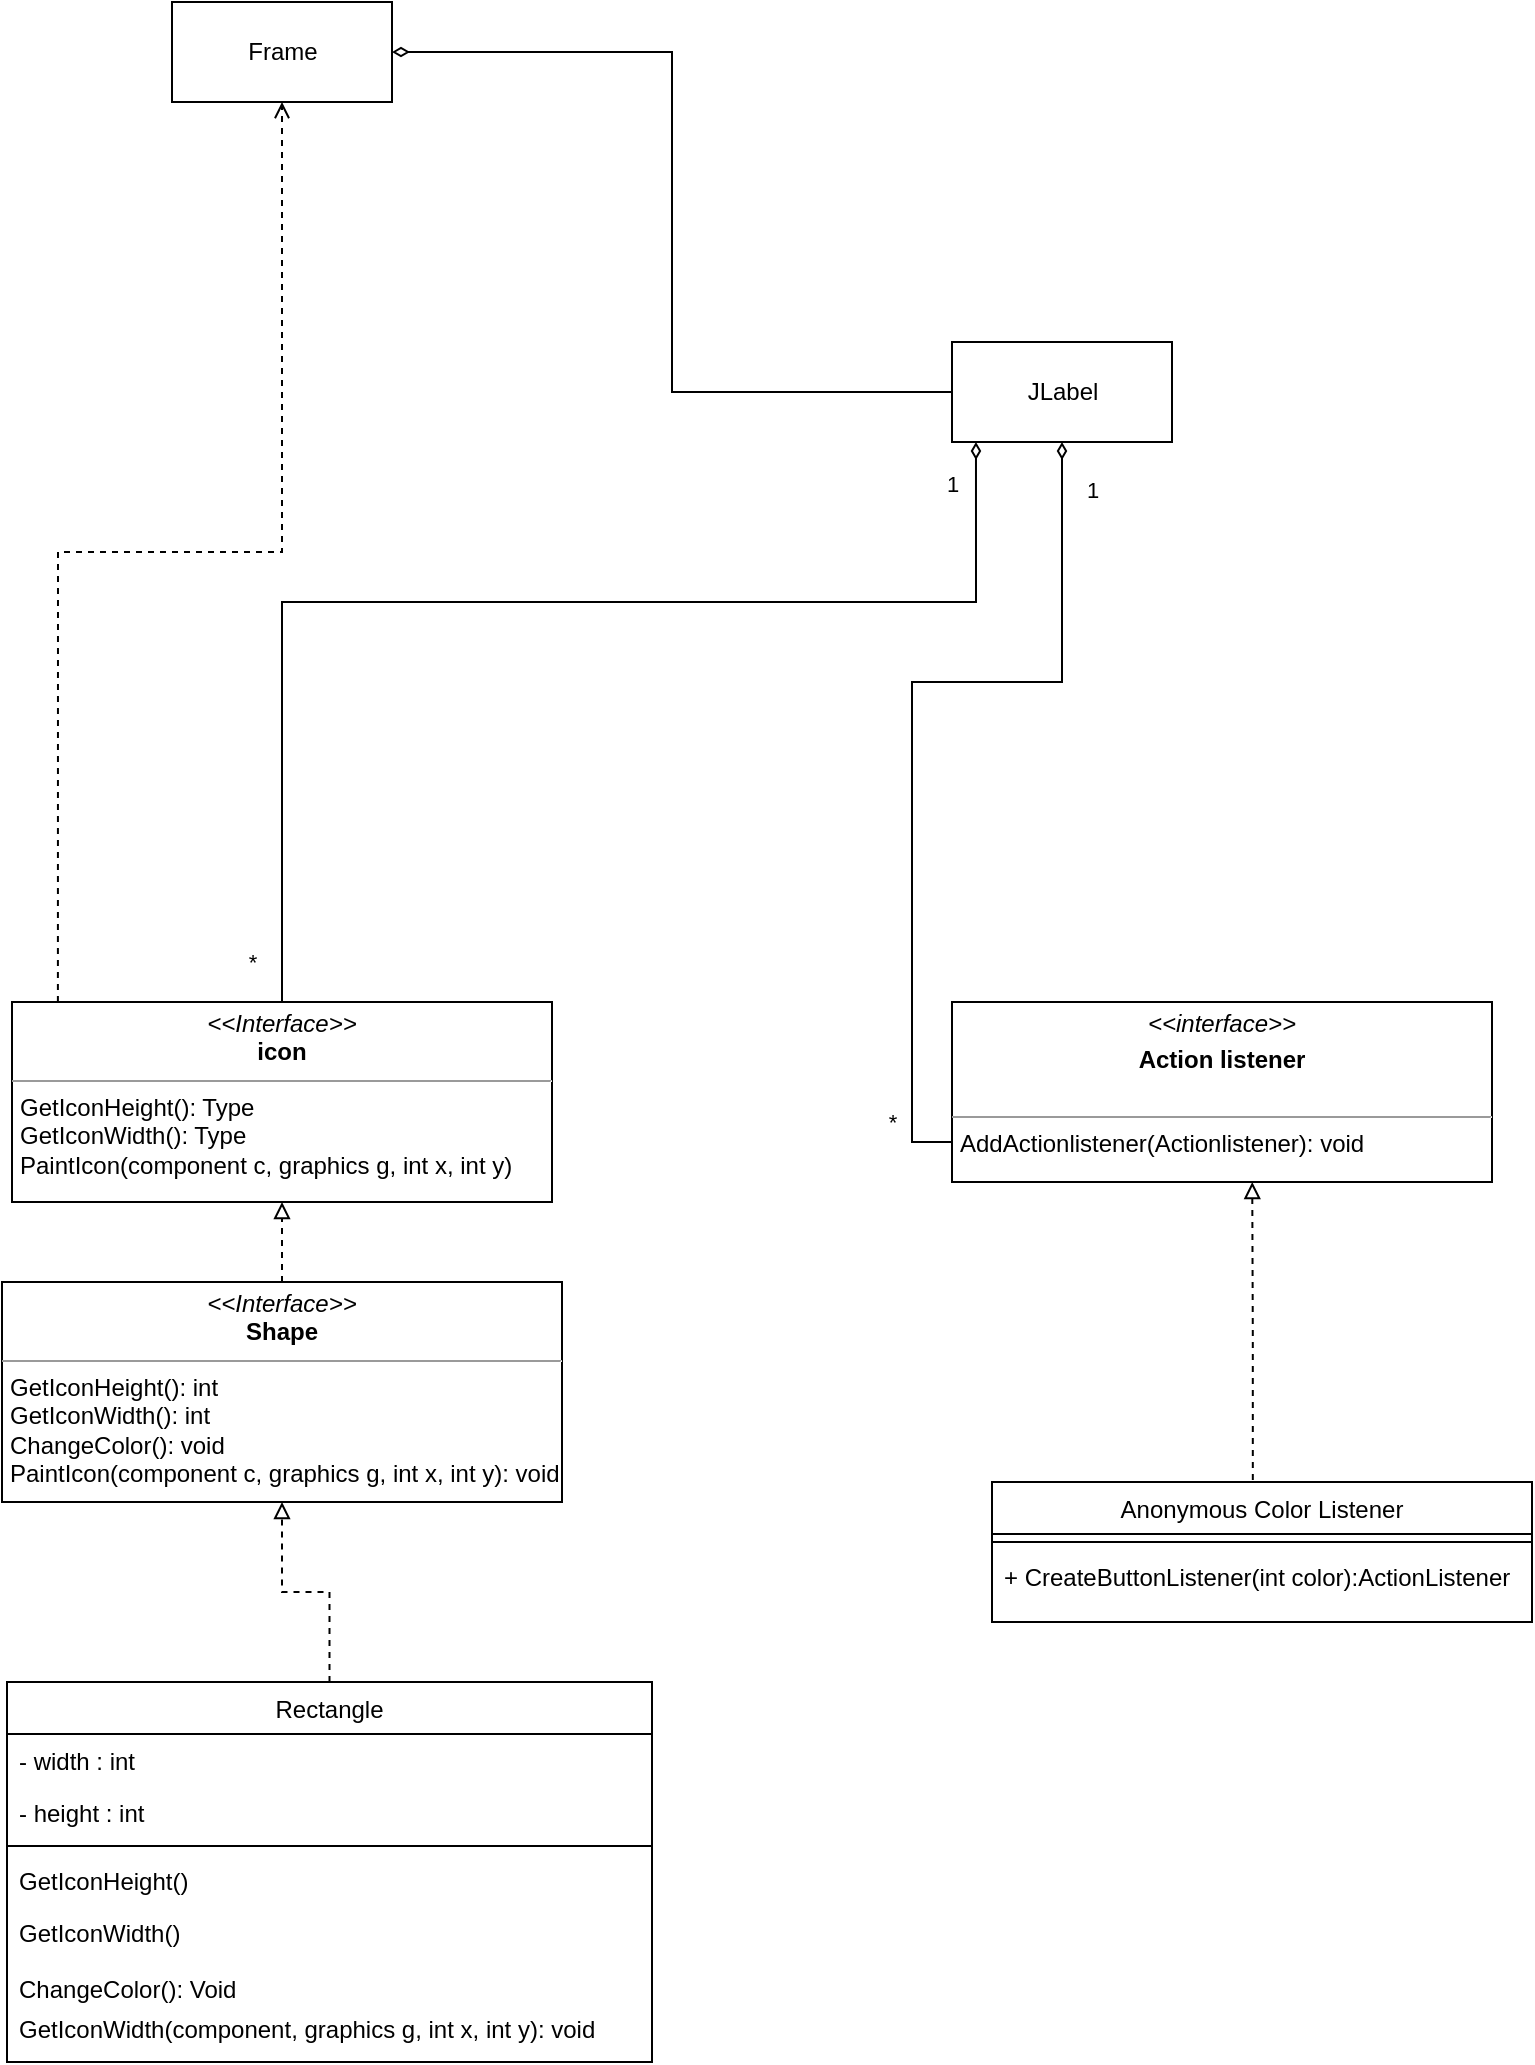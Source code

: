 <mxfile version="20.3.0" type="device" pages="2"><diagram id="FLidoUm_uzXpsD9YhFs9" name="class_diagram"><mxGraphModel dx="1422" dy="865" grid="1" gridSize="10" guides="1" tooltips="1" connect="1" arrows="1" fold="1" page="1" pageScale="1" pageWidth="850" pageHeight="1100" math="0" shadow="0"><root><mxCell id="0"/><mxCell id="1" parent="0"/><mxCell id="MG9ex8W3w6SWeqnZIKT2-43" style="edgeStyle=orthogonalEdgeStyle;rounded=0;orthogonalLoop=1;jettySize=auto;html=1;endArrow=diamondThin;endFill=0;exitX=0;exitY=0.5;exitDx=0;exitDy=0;entryX=1;entryY=0.5;entryDx=0;entryDy=0;" parent="1" source="MG9ex8W3w6SWeqnZIKT2-50" target="LWQ6FCieikF08Sy6wptS-3" edge="1"><mxGeometry relative="1" as="geometry"><mxPoint x="480" y="301" as="sourcePoint"/><mxPoint x="260" y="62" as="targetPoint"/></mxGeometry></mxCell><mxCell id="MG9ex8W3w6SWeqnZIKT2-42" style="edgeStyle=orthogonalEdgeStyle;rounded=0;orthogonalLoop=1;jettySize=auto;html=1;entryX=0.5;entryY=1;entryDx=0;entryDy=0;dashed=1;endArrow=open;endFill=0;exitX=0.085;exitY=0;exitDx=0;exitDy=0;exitPerimeter=0;" parent="1" source="MG9ex8W3w6SWeqnZIKT2-32" target="LWQ6FCieikF08Sy6wptS-3" edge="1"><mxGeometry relative="1" as="geometry"><mxPoint x="180" y="170" as="targetPoint"/></mxGeometry></mxCell><mxCell id="LWQ6FCieikF08Sy6wptS-2" style="edgeStyle=orthogonalEdgeStyle;rounded=0;orthogonalLoop=1;jettySize=auto;html=1;entryX=0.109;entryY=1;entryDx=0;entryDy=0;entryPerimeter=0;endArrow=diamondThin;endFill=0;" parent="1" source="MG9ex8W3w6SWeqnZIKT2-32" target="MG9ex8W3w6SWeqnZIKT2-50" edge="1"><mxGeometry relative="1" as="geometry"><Array as="points"><mxPoint x="185" y="370"/><mxPoint x="532" y="370"/></Array></mxGeometry></mxCell><mxCell id="LWQ6FCieikF08Sy6wptS-4" value="1" style="edgeLabel;html=1;align=center;verticalAlign=middle;resizable=0;points=[];" parent="LWQ6FCieikF08Sy6wptS-2" vertex="1" connectable="0"><mxGeometry x="0.933" relative="1" as="geometry"><mxPoint x="-12" as="offset"/></mxGeometry></mxCell><mxCell id="LWQ6FCieikF08Sy6wptS-5" value="*" style="edgeLabel;html=1;align=center;verticalAlign=middle;resizable=0;points=[];" parent="LWQ6FCieikF08Sy6wptS-2" vertex="1" connectable="0"><mxGeometry x="-0.933" y="4" relative="1" as="geometry"><mxPoint x="-11" y="1" as="offset"/></mxGeometry></mxCell><mxCell id="MG9ex8W3w6SWeqnZIKT2-32" value="&lt;p style=&quot;margin:0px;margin-top:4px;text-align:center;&quot;&gt;&lt;i&gt;&amp;lt;&amp;lt;Interface&amp;gt;&amp;gt;&lt;/i&gt;&lt;br&gt;&lt;b&gt;icon&lt;/b&gt;&lt;/p&gt;&lt;hr size=&quot;1&quot;&gt;&lt;p style=&quot;margin:0px;margin-left:4px;&quot;&gt;GetIconHeight(): Type&lt;br&gt;GetIconWidth(): Type&lt;/p&gt;&lt;p style=&quot;margin:0px;margin-left:4px;&quot;&gt;PaintIcon(component c, graphics g, int x, int y)&lt;/p&gt;" style="verticalAlign=top;align=left;overflow=fill;fontSize=12;fontFamily=Helvetica;html=1;" parent="1" vertex="1"><mxGeometry x="50" y="570" width="270" height="100" as="geometry"/></mxCell><mxCell id="MG9ex8W3w6SWeqnZIKT2-40" style="edgeStyle=orthogonalEdgeStyle;rounded=0;orthogonalLoop=1;jettySize=auto;html=1;entryX=0.5;entryY=1;entryDx=0;entryDy=0;dashed=1;endArrow=block;endFill=0;" parent="1" source="MG9ex8W3w6SWeqnZIKT2-34" target="1_XscWzxjrMb-cOajU0O-1" edge="1"><mxGeometry relative="1" as="geometry"/></mxCell><mxCell id="MG9ex8W3w6SWeqnZIKT2-34" value="Rectangle" style="swimlane;fontStyle=0;align=center;verticalAlign=top;childLayout=stackLayout;horizontal=1;startSize=26;horizontalStack=0;resizeParent=1;resizeLast=0;collapsible=1;marginBottom=0;rounded=0;shadow=0;strokeWidth=1;" parent="1" vertex="1"><mxGeometry x="47.5" y="910" width="322.5" height="190" as="geometry"><mxRectangle x="130" y="380" width="160" height="26" as="alternateBounds"/></mxGeometry></mxCell><mxCell id="MG9ex8W3w6SWeqnZIKT2-35" value="- width : int" style="text;align=left;verticalAlign=top;spacingLeft=4;spacingRight=4;overflow=hidden;rotatable=0;points=[[0,0.5],[1,0.5]];portConstraint=eastwest;" parent="MG9ex8W3w6SWeqnZIKT2-34" vertex="1"><mxGeometry y="26" width="322.5" height="26" as="geometry"/></mxCell><mxCell id="MG9ex8W3w6SWeqnZIKT2-36" value="- height : int" style="text;align=left;verticalAlign=top;spacingLeft=4;spacingRight=4;overflow=hidden;rotatable=0;points=[[0,0.5],[1,0.5]];portConstraint=eastwest;rounded=0;shadow=0;html=0;" parent="MG9ex8W3w6SWeqnZIKT2-34" vertex="1"><mxGeometry y="52" width="322.5" height="26" as="geometry"/></mxCell><mxCell id="MG9ex8W3w6SWeqnZIKT2-37" value="" style="line;html=1;strokeWidth=1;align=left;verticalAlign=middle;spacingTop=-1;spacingLeft=3;spacingRight=3;rotatable=0;labelPosition=right;points=[];portConstraint=eastwest;" parent="MG9ex8W3w6SWeqnZIKT2-34" vertex="1"><mxGeometry y="78" width="322.5" height="8" as="geometry"/></mxCell><mxCell id="MG9ex8W3w6SWeqnZIKT2-38" value="GetIconHeight()" style="text;align=left;verticalAlign=top;spacingLeft=4;spacingRight=4;overflow=hidden;rotatable=0;points=[[0,0.5],[1,0.5]];portConstraint=eastwest;fontStyle=0" parent="MG9ex8W3w6SWeqnZIKT2-34" vertex="1"><mxGeometry y="86" width="322.5" height="26" as="geometry"/></mxCell><mxCell id="MG9ex8W3w6SWeqnZIKT2-39" value="GetIconWidth()" style="text;align=left;verticalAlign=top;spacingLeft=4;spacingRight=4;overflow=hidden;rotatable=0;points=[[0,0.5],[1,0.5]];portConstraint=eastwest;" parent="MG9ex8W3w6SWeqnZIKT2-34" vertex="1"><mxGeometry y="112" width="322.5" height="28" as="geometry"/></mxCell><mxCell id="MG9ex8W3w6SWeqnZIKT2-41" value="ChangeColor(): Void" style="text;align=left;verticalAlign=top;spacingLeft=4;spacingRight=4;overflow=hidden;rotatable=0;points=[[0,0.5],[1,0.5]];portConstraint=eastwest;" parent="MG9ex8W3w6SWeqnZIKT2-34" vertex="1"><mxGeometry y="140" width="322.5" height="20" as="geometry"/></mxCell><mxCell id="1_XscWzxjrMb-cOajU0O-3" value="GetIconWidth(component, graphics g, int x, int y): void" style="text;align=left;verticalAlign=top;spacingLeft=4;spacingRight=4;overflow=hidden;rotatable=0;points=[[0,0.5],[1,0.5]];portConstraint=eastwest;" vertex="1" parent="MG9ex8W3w6SWeqnZIKT2-34"><mxGeometry y="160" width="322.5" height="20" as="geometry"/></mxCell><mxCell id="MG9ex8W3w6SWeqnZIKT2-50" value="JLabel" style="html=1;" parent="1" vertex="1"><mxGeometry x="520" y="240" width="110" height="50" as="geometry"/></mxCell><mxCell id="MG9ex8W3w6SWeqnZIKT2-53" style="edgeStyle=orthogonalEdgeStyle;rounded=0;orthogonalLoop=1;jettySize=auto;html=1;entryX=0.5;entryY=1;entryDx=0;entryDy=0;endArrow=diamondThin;endFill=0;exitX=0;exitY=0.5;exitDx=0;exitDy=0;" parent="1" source="MG9ex8W3w6SWeqnZIKT2-55" target="MG9ex8W3w6SWeqnZIKT2-50" edge="1"><mxGeometry relative="1" as="geometry"><mxPoint x="800" y="365" as="sourcePoint"/><mxPoint x="642.08" y="248.974" as="targetPoint"/><Array as="points"><mxPoint x="500" y="640"/><mxPoint x="500" y="410"/><mxPoint x="575" y="410"/></Array></mxGeometry></mxCell><mxCell id="LWQ6FCieikF08Sy6wptS-6" value="1" style="edgeLabel;html=1;align=center;verticalAlign=middle;resizable=0;points=[];" parent="MG9ex8W3w6SWeqnZIKT2-53" vertex="1" connectable="0"><mxGeometry x="0.901" y="1" relative="1" as="geometry"><mxPoint x="16" as="offset"/></mxGeometry></mxCell><mxCell id="LWQ6FCieikF08Sy6wptS-7" value="*" style="edgeLabel;html=1;align=center;verticalAlign=middle;resizable=0;points=[];" parent="MG9ex8W3w6SWeqnZIKT2-53" vertex="1" connectable="0"><mxGeometry x="-0.838" y="3" relative="1" as="geometry"><mxPoint x="-17" y="-13" as="offset"/></mxGeometry></mxCell><mxCell id="MG9ex8W3w6SWeqnZIKT2-55" value="&lt;p style=&quot;margin:0px;margin-top:4px;text-align:center;&quot;&gt;&lt;i&gt;&amp;lt;&amp;lt;interface&amp;gt;&amp;gt;&lt;/i&gt;&lt;/p&gt;&lt;p style=&quot;margin:0px;margin-top:4px;text-align:center;&quot;&gt;&lt;b&gt;Action listener&lt;/b&gt;&lt;/p&gt;&lt;p style=&quot;margin:0px;margin-left:4px;&quot;&gt;&lt;br&gt;&lt;/p&gt;&lt;hr size=&quot;1&quot;&gt;&lt;p style=&quot;margin:0px;margin-left:4px;&quot;&gt;AddActionlistener(Actionlistener): void&lt;/p&gt;" style="verticalAlign=top;align=left;overflow=fill;fontSize=12;fontFamily=Helvetica;html=1;" parent="1" vertex="1"><mxGeometry x="520" y="570" width="270" height="90" as="geometry"/></mxCell><mxCell id="MG9ex8W3w6SWeqnZIKT2-62" style="edgeStyle=orthogonalEdgeStyle;rounded=0;orthogonalLoop=1;jettySize=auto;html=1;entryX=0.556;entryY=1;entryDx=0;entryDy=0;entryPerimeter=0;endArrow=block;endFill=0;dashed=1;exitX=0.483;exitY=-0.014;exitDx=0;exitDy=0;exitPerimeter=0;" parent="1" source="MG9ex8W3w6SWeqnZIKT2-56" target="MG9ex8W3w6SWeqnZIKT2-55" edge="1"><mxGeometry relative="1" as="geometry"/></mxCell><mxCell id="MG9ex8W3w6SWeqnZIKT2-56" value="Anonymous Color Listener" style="swimlane;fontStyle=0;align=center;verticalAlign=top;childLayout=stackLayout;horizontal=1;startSize=26;horizontalStack=0;resizeParent=1;resizeLast=0;collapsible=1;marginBottom=0;rounded=0;shadow=0;strokeWidth=1;" parent="1" vertex="1"><mxGeometry x="540" y="810" width="270" height="70" as="geometry"><mxRectangle x="230" y="140" width="160" height="26" as="alternateBounds"/></mxGeometry></mxCell><mxCell id="MG9ex8W3w6SWeqnZIKT2-60" value="" style="line;html=1;strokeWidth=1;align=left;verticalAlign=middle;spacingTop=-1;spacingLeft=3;spacingRight=3;rotatable=0;labelPosition=right;points=[];portConstraint=eastwest;" parent="MG9ex8W3w6SWeqnZIKT2-56" vertex="1"><mxGeometry y="26" width="270" height="8" as="geometry"/></mxCell><mxCell id="MG9ex8W3w6SWeqnZIKT2-61" value="+ CreateButtonListener(int color):ActionListener " style="text;align=left;verticalAlign=top;spacingLeft=4;spacingRight=4;overflow=hidden;rotatable=0;points=[[0,0.5],[1,0.5]];portConstraint=eastwest;" parent="MG9ex8W3w6SWeqnZIKT2-56" vertex="1"><mxGeometry y="34" width="270" height="26" as="geometry"/></mxCell><mxCell id="LWQ6FCieikF08Sy6wptS-3" value="Frame" style="html=1;" parent="1" vertex="1"><mxGeometry x="130" y="70" width="110" height="50" as="geometry"/></mxCell><mxCell id="1_XscWzxjrMb-cOajU0O-2" style="edgeStyle=orthogonalEdgeStyle;rounded=0;orthogonalLoop=1;jettySize=auto;html=1;entryX=0.5;entryY=1;entryDx=0;entryDy=0;dashed=1;endArrow=block;endFill=0;" edge="1" parent="1" source="1_XscWzxjrMb-cOajU0O-1" target="MG9ex8W3w6SWeqnZIKT2-32"><mxGeometry relative="1" as="geometry"/></mxCell><mxCell id="1_XscWzxjrMb-cOajU0O-1" value="&lt;p style=&quot;margin:0px;margin-top:4px;text-align:center;&quot;&gt;&lt;i&gt;&amp;lt;&amp;lt;Interface&amp;gt;&amp;gt;&lt;/i&gt;&lt;br&gt;&lt;b&gt;Shape&lt;/b&gt;&lt;/p&gt;&lt;hr size=&quot;1&quot;&gt;&lt;p style=&quot;margin:0px;margin-left:4px;&quot;&gt;GetIconHeight(): int&lt;br&gt;GetIconWidth(): int&lt;/p&gt;&lt;p style=&quot;margin:0px;margin-left:4px;&quot;&gt;ChangeColor(): void&lt;/p&gt;&lt;p style=&quot;margin:0px;margin-left:4px;&quot;&gt;PaintIcon(component c, graphics g, int x, int y): void&lt;/p&gt;" style="verticalAlign=top;align=left;overflow=fill;fontSize=12;fontFamily=Helvetica;html=1;" vertex="1" parent="1"><mxGeometry x="45" y="710" width="280" height="110" as="geometry"/></mxCell></root></mxGraphModel></diagram><diagram id="kgpKYQtTHZ0yAKxKKP6v" name="sequence_diagram"><mxGraphModel dx="1185" dy="721" grid="1" gridSize="10" guides="1" tooltips="1" connect="1" arrows="1" fold="1" page="1" pageScale="1" pageWidth="850" pageHeight="1100" math="0" shadow="0"><root><mxCell id="0"/><mxCell id="1" parent="0"/><mxCell id="3nuBFxr9cyL0pnOWT2aG-1" value=":Frame" style="shape=umlLifeline;perimeter=lifelinePerimeter;container=1;collapsible=0;recursiveResize=0;rounded=0;shadow=0;strokeWidth=1;fontStyle=4" parent="1" vertex="1"><mxGeometry x="30" y="260" width="100" height="390" as="geometry"/></mxCell><mxCell id="3nuBFxr9cyL0pnOWT2aG-2" value="" style="points=[];perimeter=orthogonalPerimeter;rounded=0;shadow=0;strokeWidth=1;" parent="3nuBFxr9cyL0pnOWT2aG-1" vertex="1"><mxGeometry x="45" y="70" width="10" height="290" as="geometry"/></mxCell><mxCell id="3nuBFxr9cyL0pnOWT2aG-3" value="dispatch" style="verticalAlign=bottom;startArrow=oval;endArrow=block;startSize=8;shadow=0;strokeWidth=1;" parent="3nuBFxr9cyL0pnOWT2aG-1" target="3nuBFxr9cyL0pnOWT2aG-2" edge="1"><mxGeometry relative="1" as="geometry"><mxPoint x="-15" y="70" as="sourcePoint"/></mxGeometry></mxCell><mxCell id="3nuBFxr9cyL0pnOWT2aG-5" value=":Jlabel" style="shape=umlLifeline;perimeter=lifelinePerimeter;container=1;collapsible=0;recursiveResize=0;rounded=0;shadow=0;strokeWidth=1;fontStyle=4" parent="1" vertex="1"><mxGeometry x="180" y="260" width="100" height="390" as="geometry"/></mxCell><mxCell id="3nuBFxr9cyL0pnOWT2aG-6" value="" style="points=[];perimeter=orthogonalPerimeter;rounded=0;shadow=0;strokeWidth=1;" parent="3nuBFxr9cyL0pnOWT2aG-5" vertex="1"><mxGeometry x="45" y="50" width="10" height="80" as="geometry"/></mxCell><mxCell id="Fkqk-Wtyox319LYSYb8Z-5" value="" style="points=[];perimeter=orthogonalPerimeter;rounded=0;shadow=0;strokeWidth=1;" parent="3nuBFxr9cyL0pnOWT2aG-5" vertex="1"><mxGeometry x="45" y="220" width="10" height="50" as="geometry"/></mxCell><mxCell id="JBgmWF6myqGbIx1EbUli-19" value="" style="points=[];perimeter=orthogonalPerimeter;rounded=0;shadow=0;strokeWidth=1;" vertex="1" parent="3nuBFxr9cyL0pnOWT2aG-5"><mxGeometry x="45" y="140" width="10" height="50" as="geometry"/></mxCell><mxCell id="vFiGss5O05ysKxciRTse-1" value=":icon" style="shape=umlLifeline;perimeter=lifelinePerimeter;container=1;collapsible=0;recursiveResize=0;rounded=0;shadow=0;strokeWidth=1;fontStyle=4" parent="1" vertex="1"><mxGeometry x="320" y="260" width="100" height="390" as="geometry"/></mxCell><mxCell id="vFiGss5O05ysKxciRTse-2" value="" style="points=[];perimeter=orthogonalPerimeter;rounded=0;shadow=0;strokeWidth=1;" parent="vFiGss5O05ysKxciRTse-1" vertex="1"><mxGeometry x="45" y="60" width="10" height="60" as="geometry"/></mxCell><mxCell id="Fkqk-Wtyox319LYSYb8Z-14" value="" style="points=[];perimeter=orthogonalPerimeter;rounded=0;shadow=0;strokeWidth=1;" parent="vFiGss5O05ysKxciRTse-1" vertex="1"><mxGeometry x="45" y="290" width="10" height="30" as="geometry"/></mxCell><mxCell id="vFiGss5O05ysKxciRTse-3" value=":ActionLIstener" style="shape=umlLifeline;perimeter=lifelinePerimeter;container=1;collapsible=0;recursiveResize=0;rounded=0;shadow=0;strokeWidth=1;fontStyle=4" parent="1" vertex="1"><mxGeometry x="730" y="260" width="100" height="390" as="geometry"/></mxCell><mxCell id="vFiGss5O05ysKxciRTse-4" value="" style="points=[];perimeter=orthogonalPerimeter;rounded=0;shadow=0;strokeWidth=1;" parent="vFiGss5O05ysKxciRTse-3" vertex="1"><mxGeometry x="45" y="210" width="10" height="140" as="geometry"/></mxCell><mxCell id="Fkqk-Wtyox319LYSYb8Z-1" style="edgeStyle=orthogonalEdgeStyle;rounded=0;orthogonalLoop=1;jettySize=auto;html=1;entryX=0.086;entryY=0.465;entryDx=0;entryDy=0;entryPerimeter=0;endArrow=block;endFill=0;exitX=1.2;exitY=0.143;exitDx=0;exitDy=0;exitPerimeter=0;" parent="1" source="3nuBFxr9cyL0pnOWT2aG-2" target="JBgmWF6myqGbIx1EbUli-19" edge="1"><mxGeometry relative="1" as="geometry"><mxPoint x="170" y="380" as="sourcePoint"/></mxGeometry></mxCell><mxCell id="Fkqk-Wtyox319LYSYb8Z-2" value="User interacts with frame" style="edgeLabel;html=1;align=center;verticalAlign=middle;resizable=0;points=[];" parent="Fkqk-Wtyox319LYSYb8Z-1" vertex="1" connectable="0"><mxGeometry x="-0.266" y="-2" relative="1" as="geometry"><mxPoint x="30" y="-14" as="offset"/></mxGeometry></mxCell><mxCell id="Fkqk-Wtyox319LYSYb8Z-3" style="edgeStyle=orthogonalEdgeStyle;rounded=0;orthogonalLoop=1;jettySize=auto;html=1;entryX=-0.029;entryY=0.148;entryDx=0;entryDy=0;entryPerimeter=0;endArrow=block;endFill=0;exitX=1.029;exitY=0.14;exitDx=0;exitDy=0;exitPerimeter=0;" parent="1" source="3nuBFxr9cyL0pnOWT2aG-6" target="vFiGss5O05ysKxciRTse-2" edge="1"><mxGeometry relative="1" as="geometry"><mxPoint x="330" y="362" as="sourcePoint"/></mxGeometry></mxCell><mxCell id="Fkqk-Wtyox319LYSYb8Z-4" value="Create a Rectangle icon" style="edgeLabel;html=1;align=center;verticalAlign=middle;resizable=0;points=[];" parent="Fkqk-Wtyox319LYSYb8Z-3" vertex="1" connectable="0"><mxGeometry x="-0.233" y="-1" relative="1" as="geometry"><mxPoint x="23" y="-13" as="offset"/></mxGeometry></mxCell><mxCell id="Fkqk-Wtyox319LYSYb8Z-6" style="edgeStyle=orthogonalEdgeStyle;rounded=0;orthogonalLoop=1;jettySize=auto;html=1;entryX=0.057;entryY=0.029;entryDx=0;entryDy=0;entryPerimeter=0;endArrow=block;endFill=0;exitX=0.895;exitY=0.232;exitDx=0;exitDy=0;exitPerimeter=0;" parent="1" target="Fkqk-Wtyox319LYSYb8Z-5" edge="1" source="3nuBFxr9cyL0pnOWT2aG-2"><mxGeometry relative="1" as="geometry"><mxPoint x="120" y="481" as="sourcePoint"/></mxGeometry></mxCell><mxCell id="Fkqk-Wtyox319LYSYb8Z-7" value="User clicks Red Button" style="edgeLabel;html=1;align=center;verticalAlign=middle;resizable=0;points=[];" parent="Fkqk-Wtyox319LYSYb8Z-6" vertex="1" connectable="0"><mxGeometry x="-0.154" y="-1" relative="1" as="geometry"><mxPoint x="20" y="-12" as="offset"/></mxGeometry></mxCell><mxCell id="Fkqk-Wtyox319LYSYb8Z-15" style="edgeStyle=orthogonalEdgeStyle;rounded=0;orthogonalLoop=1;jettySize=auto;html=1;entryX=0.086;entryY=0.152;entryDx=0;entryDy=0;entryPerimeter=0;endArrow=block;endFill=0;exitX=1.086;exitY=0.234;exitDx=0;exitDy=0;exitPerimeter=0;" parent="1" source="Fkqk-Wtyox319LYSYb8Z-5" target="vFiGss5O05ysKxciRTse-4" edge="1"><mxGeometry relative="1" as="geometry"/></mxCell><mxCell id="Fkqk-Wtyox319LYSYb8Z-16" value="set color to Red" style="edgeLabel;html=1;align=center;verticalAlign=middle;resizable=0;points=[];" parent="Fkqk-Wtyox319LYSYb8Z-15" vertex="1" connectable="0"><mxGeometry x="-0.263" y="-1" relative="1" as="geometry"><mxPoint x="20" y="-13" as="offset"/></mxGeometry></mxCell><mxCell id="JBgmWF6myqGbIx1EbUli-3" value=":Rectangle" style="shape=umlLifeline;perimeter=lifelinePerimeter;container=1;collapsible=0;recursiveResize=0;rounded=0;shadow=0;strokeWidth=1;fontStyle=4" vertex="1" parent="1"><mxGeometry x="600" y="260" width="100" height="390" as="geometry"/></mxCell><mxCell id="JBgmWF6myqGbIx1EbUli-4" value="" style="points=[];perimeter=orthogonalPerimeter;rounded=0;shadow=0;strokeWidth=1;" vertex="1" parent="JBgmWF6myqGbIx1EbUli-3"><mxGeometry x="45" y="70" width="10" height="50" as="geometry"/></mxCell><mxCell id="JBgmWF6myqGbIx1EbUli-15" value="" style="html=1;points=[];perimeter=orthogonalPerimeter;" vertex="1" parent="JBgmWF6myqGbIx1EbUli-3"><mxGeometry x="50" y="82.5" width="10" height="25" as="geometry"/></mxCell><mxCell id="JBgmWF6myqGbIx1EbUli-17" style="edgeStyle=orthogonalEdgeStyle;rounded=0;orthogonalLoop=1;jettySize=auto;html=1;entryX=1;entryY=0.3;entryDx=0;entryDy=0;entryPerimeter=0;dashed=1;endArrow=block;endFill=0;" edge="1" parent="JBgmWF6myqGbIx1EbUli-3" source="JBgmWF6myqGbIx1EbUli-15" target="JBgmWF6myqGbIx1EbUli-15"><mxGeometry relative="1" as="geometry"/></mxCell><mxCell id="JBgmWF6myqGbIx1EbUli-18" value="color is Yellow" style="edgeLabel;html=1;align=center;verticalAlign=middle;resizable=0;points=[];" vertex="1" connectable="0" parent="JBgmWF6myqGbIx1EbUli-17"><mxGeometry x="0.147" y="1" relative="1" as="geometry"><mxPoint x="39" y="10" as="offset"/></mxGeometry></mxCell><mxCell id="JBgmWF6myqGbIx1EbUli-20" value="" style="points=[];perimeter=orthogonalPerimeter;rounded=0;shadow=0;strokeWidth=1;" vertex="1" parent="JBgmWF6myqGbIx1EbUli-3"><mxGeometry x="45" y="250" width="10" height="30" as="geometry"/></mxCell><mxCell id="JBgmWF6myqGbIx1EbUli-1" value=":Shape" style="shape=umlLifeline;perimeter=lifelinePerimeter;container=1;collapsible=0;recursiveResize=0;rounded=0;shadow=0;strokeWidth=1;fontStyle=4" vertex="1" parent="1"><mxGeometry x="460" y="260" width="100" height="400" as="geometry"/></mxCell><mxCell id="JBgmWF6myqGbIx1EbUli-2" value="" style="points=[];perimeter=orthogonalPerimeter;rounded=0;shadow=0;strokeWidth=1;" vertex="1" parent="JBgmWF6myqGbIx1EbUli-1"><mxGeometry x="45" y="70" width="10" height="50" as="geometry"/></mxCell><mxCell id="JBgmWF6myqGbIx1EbUli-30" value="" style="shape=umlDestroy;whiteSpace=wrap;html=1;strokeWidth=3;strokeColor=default;" vertex="1" parent="JBgmWF6myqGbIx1EbUli-1"><mxGeometry x="35" y="380" width="30" height="30" as="geometry"/></mxCell><mxCell id="JBgmWF6myqGbIx1EbUli-7" style="edgeStyle=orthogonalEdgeStyle;rounded=0;orthogonalLoop=1;jettySize=auto;html=1;entryX=0.029;entryY=0.389;entryDx=0;entryDy=0;entryPerimeter=0;dashed=1;endArrow=block;endFill=0;" edge="1" parent="1" source="vFiGss5O05ysKxciRTse-2" target="JBgmWF6myqGbIx1EbUli-2"><mxGeometry relative="1" as="geometry"/></mxCell><mxCell id="JBgmWF6myqGbIx1EbUli-8" value="Create a Rectangle Icon" style="edgeLabel;html=1;align=center;verticalAlign=middle;resizable=0;points=[];" vertex="1" connectable="0" parent="JBgmWF6myqGbIx1EbUli-7"><mxGeometry x="-0.172" relative="1" as="geometry"><mxPoint x="12" y="-20" as="offset"/></mxGeometry></mxCell><mxCell id="JBgmWF6myqGbIx1EbUli-9" style="edgeStyle=orthogonalEdgeStyle;rounded=0;orthogonalLoop=1;jettySize=auto;html=1;entryX=0.12;entryY=0.512;entryDx=0;entryDy=0;entryPerimeter=0;dashed=1;endArrow=block;endFill=0;" edge="1" parent="1" source="JBgmWF6myqGbIx1EbUli-2" target="JBgmWF6myqGbIx1EbUli-4"><mxGeometry relative="1" as="geometry"/></mxCell><mxCell id="JBgmWF6myqGbIx1EbUli-10" value="&lt;span style=&quot;color: rgba(0, 0, 0, 0); font-family: monospace; font-size: 0px; text-align: start;&quot;&gt;%3CmxGraphModel%3E%3Croot%3E%3CmxCell%20id%3D%220%22%2F%3E%3CmxCell%20id%3D%221%22%20parent%3D%220%22%2F%3E%3CmxCell%20id%3D%222%22%20value%3D%22Create%20a%20Rectangle%20Icon%22%20style%3D%22edgeLabel%3Bhtml%3D1%3Balign%3Dcenter%3BverticalAlign%3Dmiddle%3Bresizable%3D0%3Bpoints%3D%5B%5D%3B%22%20vertex%3D%221%22%20connectable%3D%220%22%20parent%3D%221%22%3E%3CmxGeometry%20x%3D%22440%22%20y%3D%22330%22%20as%3D%22geometry%22%2F%3E%3C%2FmxCell%3E%3C%2Froot%3E%3C%2FmxGraphModel%3E&lt;/span&gt;" style="edgeLabel;html=1;align=center;verticalAlign=middle;resizable=0;points=[];" vertex="1" connectable="0" parent="JBgmWF6myqGbIx1EbUli-9"><mxGeometry x="-0.167" y="3" relative="1" as="geometry"><mxPoint as="offset"/></mxGeometry></mxCell><mxCell id="JBgmWF6myqGbIx1EbUli-11" value="&lt;span style=&quot;color: rgba(0, 0, 0, 0); font-family: monospace; font-size: 0px; text-align: start;&quot;&gt;%3CmxGraphModel%3E%3Croot%3E%3CmxCell%20id%3D%220%22%2F%3E%3CmxCell%20id%3D%221%22%20parent%3D%220%22%2F%3E%3CmxCell%20id%3D%222%22%20value%3D%22Create%20a%20Rectangle%20Icon%22%20style%3D%22edgeLabel%3Bhtml%3D1%3Balign%3Dcenter%3BverticalAlign%3Dmiddle%3Bresizable%3D0%3Bpoints%3D%5B%5D%3B%22%20vertex%3D%221%22%20connectable%3D%220%22%20parent%3D%221%22%3E%3CmxGeometry%20x%3D%22440%22%20y%3D%22330%22%20as%3D%22geometry%22%2F%3E%3C%2FmxCell%3E%3C%2Froot%3E%3C%2FmxGraphModel%3E&lt;/span&gt;" style="edgeLabel;html=1;align=center;verticalAlign=middle;resizable=0;points=[];" vertex="1" connectable="0" parent="JBgmWF6myqGbIx1EbUli-9"><mxGeometry x="0.182" relative="1" as="geometry"><mxPoint as="offset"/></mxGeometry></mxCell><mxCell id="JBgmWF6myqGbIx1EbUli-12" value="Create a Rectangle Icon" style="edgeLabel;html=1;align=center;verticalAlign=middle;resizable=0;points=[];" vertex="1" connectable="0" parent="JBgmWF6myqGbIx1EbUli-9"><mxGeometry x="-0.227" y="-2" relative="1" as="geometry"><mxPoint x="14" y="-17" as="offset"/></mxGeometry></mxCell><mxCell id="JBgmWF6myqGbIx1EbUli-21" style="edgeStyle=orthogonalEdgeStyle;rounded=0;orthogonalLoop=1;jettySize=auto;html=1;entryX=0.943;entryY=0.394;entryDx=0;entryDy=0;entryPerimeter=0;dashed=1;endArrow=block;endFill=0;exitX=-0.248;exitY=0.373;exitDx=0;exitDy=0;exitPerimeter=0;" edge="1" parent="1" source="vFiGss5O05ysKxciRTse-4" target="JBgmWF6myqGbIx1EbUli-20"><mxGeometry relative="1" as="geometry"/></mxCell><mxCell id="JBgmWF6myqGbIx1EbUli-22" value="Change Color to Red" style="edgeLabel;html=1;align=center;verticalAlign=middle;resizable=0;points=[];" vertex="1" connectable="0" parent="JBgmWF6myqGbIx1EbUli-21"><mxGeometry x="0.334" y="1" relative="1" as="geometry"><mxPoint x="26" y="-13" as="offset"/></mxGeometry></mxCell><mxCell id="JBgmWF6myqGbIx1EbUli-23" style="edgeStyle=orthogonalEdgeStyle;rounded=0;orthogonalLoop=1;jettySize=auto;html=1;dashed=1;endArrow=block;endFill=0;entryX=1.046;entryY=0.531;entryDx=0;entryDy=0;entryPerimeter=0;" edge="1" parent="1" source="vFiGss5O05ysKxciRTse-4" target="Fkqk-Wtyox319LYSYb8Z-14"><mxGeometry relative="1" as="geometry"><Array as="points"><mxPoint x="575" y="560"/><mxPoint x="575" y="566"/></Array></mxGeometry></mxCell><mxCell id="JBgmWF6myqGbIx1EbUli-24" value="Repaints Rectangle" style="edgeLabel;html=1;align=center;verticalAlign=middle;resizable=0;points=[];" vertex="1" connectable="0" parent="JBgmWF6myqGbIx1EbUli-23"><mxGeometry x="0.269" relative="1" as="geometry"><mxPoint x="21" y="14" as="offset"/></mxGeometry></mxCell><mxCell id="JBgmWF6myqGbIx1EbUli-25" value="" style="shape=umlDestroy;whiteSpace=wrap;html=1;strokeWidth=3;strokeColor=default;" vertex="1" parent="1"><mxGeometry x="65" y="640" width="30" height="30" as="geometry"/></mxCell><mxCell id="JBgmWF6myqGbIx1EbUli-27" value="" style="shape=umlDestroy;whiteSpace=wrap;html=1;strokeWidth=3;strokeColor=default;" vertex="1" parent="1"><mxGeometry x="355" y="640" width="30" height="30" as="geometry"/></mxCell><mxCell id="JBgmWF6myqGbIx1EbUli-29" value="" style="shape=umlDestroy;whiteSpace=wrap;html=1;strokeWidth=3;strokeColor=default;" vertex="1" parent="1"><mxGeometry x="635" y="640" width="30" height="30" as="geometry"/></mxCell><mxCell id="JBgmWF6myqGbIx1EbUli-28" value="" style="shape=umlDestroy;whiteSpace=wrap;html=1;strokeWidth=3;strokeColor=default;" vertex="1" parent="1"><mxGeometry x="215" y="640" width="30" height="30" as="geometry"/></mxCell><mxCell id="JBgmWF6myqGbIx1EbUli-31" value="" style="shape=umlDestroy;whiteSpace=wrap;html=1;strokeWidth=3;strokeColor=default;" vertex="1" parent="1"><mxGeometry x="765" y="640" width="30" height="30" as="geometry"/></mxCell></root></mxGraphModel></diagram></mxfile>